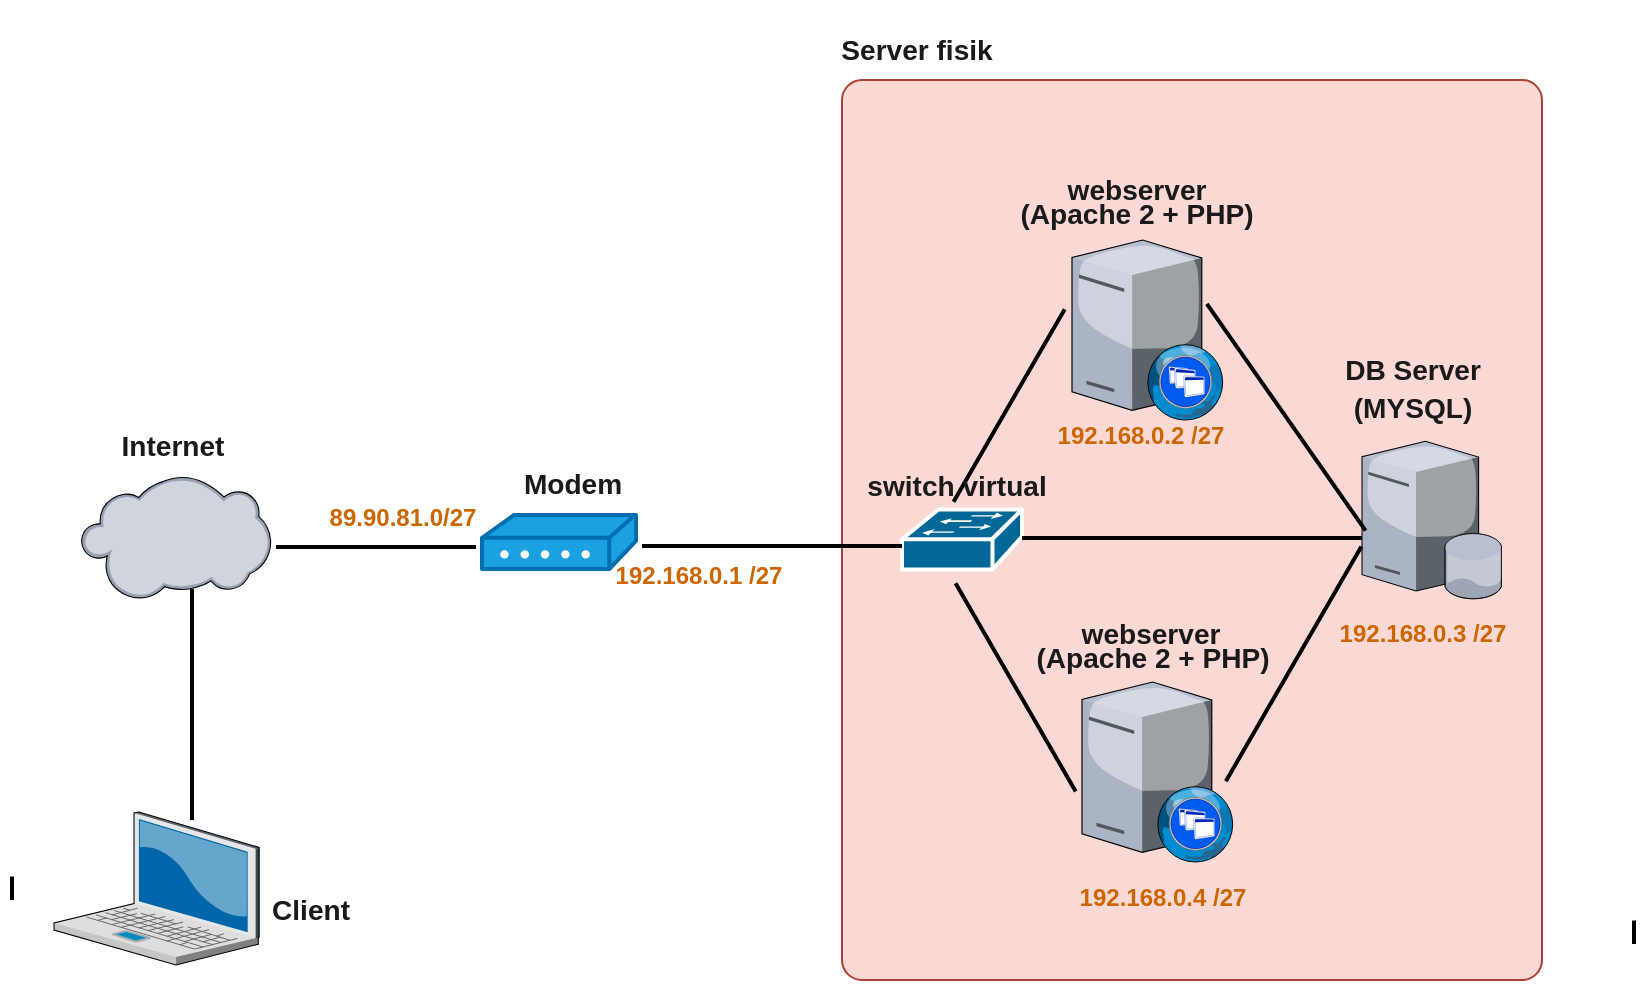 <mxfile version="14.1.3" type="github">
  <diagram id="GfvTxax-OHS727LgkmR5" name="Page-1">
    <mxGraphModel dx="796" dy="401" grid="1" gridSize="10" guides="1" tooltips="1" connect="1" arrows="1" fold="1" page="1" pageScale="1" pageWidth="1100" pageHeight="850" math="0" shadow="0">
      <root>
        <mxCell id="0" />
        <mxCell id="1" parent="0" />
        <mxCell id="E7ruoK5HPgACs9fxQLBW-10" value="" style="html=1;outlineConnect=0;whiteSpace=wrap;fillColor=#fad9d5;shape=mxgraph.archimate3.application;archiType=rounded;strokeColor=#ae4132;" vertex="1" parent="1">
          <mxGeometry x="460" y="70" width="350" height="450" as="geometry" />
        </mxCell>
        <mxCell id="E7ruoK5HPgACs9fxQLBW-1" value="" style="verticalLabelPosition=bottom;aspect=fixed;html=1;verticalAlign=top;strokeColor=none;align=center;outlineConnect=0;shape=mxgraph.citrix.database_server;fillColor=#FFE45E;fontColor=#5AA9E6;" vertex="1" parent="1">
          <mxGeometry x="720" y="250.63" width="70" height="78.75" as="geometry" />
        </mxCell>
        <mxCell id="E7ruoK5HPgACs9fxQLBW-2" value="" style="verticalLabelPosition=bottom;aspect=fixed;html=1;verticalAlign=top;strokeColor=none;align=center;outlineConnect=0;shape=mxgraph.citrix.cloud;fillColor=#FFE45E;fontColor=#5AA9E6;" vertex="1" parent="1">
          <mxGeometry x="79.5" y="268" width="95" height="62" as="geometry" />
        </mxCell>
        <mxCell id="E7ruoK5HPgACs9fxQLBW-5" value="" style="verticalLabelPosition=bottom;aspect=fixed;html=1;verticalAlign=top;strokeColor=none;align=center;outlineConnect=0;shape=mxgraph.citrix.laptop_2;fillColor=#FFE45E;fontColor=#5AA9E6;direction=east;" vertex="1" parent="1">
          <mxGeometry x="66" y="436" width="102.59" height="76.5" as="geometry" />
        </mxCell>
        <mxCell id="E7ruoK5HPgACs9fxQLBW-6" value="" style="verticalLabelPosition=bottom;aspect=fixed;html=1;verticalAlign=top;strokeColor=none;align=center;outlineConnect=0;shape=mxgraph.citrix.xenapp_web;fillColor=#FFE45E;fontColor=#5AA9E6;" vertex="1" parent="1">
          <mxGeometry x="575" y="150" width="76" height="90" as="geometry" />
        </mxCell>
        <mxCell id="E7ruoK5HPgACs9fxQLBW-9" value="" style="shape=mxgraph.cisco.modems_and_phones.modem;html=1;pointerEvents=1;dashed=0;fillColor=#1ba1e2;strokeColor=#006EAF;strokeWidth=2;verticalLabelPosition=bottom;verticalAlign=top;align=center;outlineConnect=0;fontColor=#ffffff;" vertex="1" parent="1">
          <mxGeometry x="280" y="287.5" width="77" height="27" as="geometry" />
        </mxCell>
        <mxCell id="E7ruoK5HPgACs9fxQLBW-12" style="edgeStyle=orthogonalEdgeStyle;orthogonalLoop=1;jettySize=auto;html=1;exitX=0.5;exitY=1;exitDx=0;exitDy=0;exitPerimeter=0;strokeColor=#FF6392;fontColor=#5AA9E6;" edge="1" parent="1" source="E7ruoK5HPgACs9fxQLBW-10" target="E7ruoK5HPgACs9fxQLBW-10">
          <mxGeometry relative="1" as="geometry" />
        </mxCell>
        <mxCell id="E7ruoK5HPgACs9fxQLBW-25" value="" style="verticalLabelPosition=bottom;aspect=fixed;html=1;verticalAlign=top;strokeColor=none;align=center;outlineConnect=0;shape=mxgraph.citrix.xenapp_web;fillColor=#FFE45E;fontColor=#5AA9E6;" vertex="1" parent="1">
          <mxGeometry x="580" y="371" width="76" height="90" as="geometry" />
        </mxCell>
        <mxCell id="E7ruoK5HPgACs9fxQLBW-36" value="&lt;h3&gt;&lt;b&gt;&lt;font color=&quot;#1a1a1a&quot;&gt;webserver&lt;/font&gt;&lt;/b&gt;&lt;/h3&gt;&lt;div&gt;&lt;br&gt;&lt;/div&gt;" style="text;html=1;resizable=0;autosize=1;align=center;verticalAlign=middle;points=[];fillColor=none;strokeColor=none;rounded=0;sketch=0;fontColor=#5AA9E6;" vertex="1" parent="1">
          <mxGeometry x="567" y="102" width="80" height="60" as="geometry" />
        </mxCell>
        <mxCell id="E7ruoK5HPgACs9fxQLBW-37" value="" style="shape=mxgraph.cisco.switches.workgroup_switch;html=1;pointerEvents=1;dashed=0;fillColor=#036897;strokeColor=#ffffff;strokeWidth=2;verticalLabelPosition=bottom;verticalAlign=top;align=center;outlineConnect=0;rounded=0;sketch=0;fontColor=#5AA9E6;" vertex="1" parent="1">
          <mxGeometry x="490" y="284.75" width="60" height="30" as="geometry" />
        </mxCell>
        <mxCell id="E7ruoK5HPgACs9fxQLBW-38" value="&lt;h3&gt;&lt;font color=&quot;#1a1a1a&quot;&gt;(Apache 2 + PHP)&lt;/font&gt;&lt;/h3&gt;" style="text;html=1;resizable=0;autosize=1;align=center;verticalAlign=middle;points=[];fillColor=none;strokeColor=none;rounded=0;sketch=0;fontColor=#5AA9E6;" vertex="1" parent="1">
          <mxGeometry x="542" y="112" width="130" height="50" as="geometry" />
        </mxCell>
        <mxCell id="E7ruoK5HPgACs9fxQLBW-39" value="&lt;h3&gt;&lt;font color=&quot;#1a1a1a&quot;&gt;(Apache 2 + PHP)&lt;/font&gt;&lt;/h3&gt;" style="text;html=1;resizable=0;autosize=1;align=center;verticalAlign=middle;points=[];fillColor=none;strokeColor=none;rounded=0;sketch=0;fontColor=#5AA9E6;" vertex="1" parent="1">
          <mxGeometry x="550" y="334.38" width="130" height="50" as="geometry" />
        </mxCell>
        <mxCell id="E7ruoK5HPgACs9fxQLBW-40" value="&lt;h3&gt;&lt;b&gt;&lt;font color=&quot;#1a1a1a&quot;&gt;webserver&lt;/font&gt;&lt;/b&gt;&lt;/h3&gt;&lt;div&gt;&lt;br&gt;&lt;/div&gt;" style="text;html=1;resizable=0;autosize=1;align=center;verticalAlign=middle;points=[];fillColor=none;strokeColor=none;rounded=0;sketch=0;fontColor=#5AA9E6;" vertex="1" parent="1">
          <mxGeometry x="574" y="324.38" width="80" height="60" as="geometry" />
        </mxCell>
        <mxCell id="E7ruoK5HPgACs9fxQLBW-41" value="&lt;h3&gt;&lt;font color=&quot;#1a1a1a&quot;&gt;(MYSQL)&lt;/font&gt;&lt;/h3&gt;" style="text;html=1;resizable=0;autosize=1;align=center;verticalAlign=middle;points=[];fillColor=none;strokeColor=none;rounded=0;sketch=0;fontColor=#5AA9E6;" vertex="1" parent="1">
          <mxGeometry x="710" y="209" width="70" height="50" as="geometry" />
        </mxCell>
        <mxCell id="E7ruoK5HPgACs9fxQLBW-42" value="&lt;h3&gt;&lt;font color=&quot;#1a1a1a&quot;&gt;DB Server&lt;/font&gt;&lt;/h3&gt;" style="text;html=1;resizable=0;autosize=1;align=center;verticalAlign=middle;points=[];fillColor=none;strokeColor=none;rounded=0;sketch=0;fontColor=#5AA9E6;" vertex="1" parent="1">
          <mxGeometry x="705" y="190" width="80" height="50" as="geometry" />
        </mxCell>
        <mxCell id="E7ruoK5HPgACs9fxQLBW-44" value="&lt;h3&gt;&lt;font style=&quot;font-size: 12px&quot; color=&quot;#cc6600&quot;&gt;192.168.0.2 /27&lt;/font&gt;&lt;/h3&gt;" style="text;html=1;resizable=0;autosize=1;align=center;verticalAlign=middle;points=[];fillColor=none;strokeColor=none;rounded=0;sketch=0;fontColor=#5AA9E6;" vertex="1" parent="1">
          <mxGeometry x="559" y="221.5" width="100" height="50" as="geometry" />
        </mxCell>
        <mxCell id="E7ruoK5HPgACs9fxQLBW-45" value="&lt;h3&gt;&lt;font style=&quot;font-size: 12px&quot; color=&quot;#cc6600&quot;&gt;192.168.0.3 /27&lt;/font&gt;&lt;/h3&gt;" style="text;html=1;resizable=0;autosize=1;align=center;verticalAlign=middle;points=[];fillColor=none;strokeColor=none;rounded=0;sketch=0;fontColor=#5AA9E6;" vertex="1" parent="1">
          <mxGeometry x="700" y="321" width="100" height="50" as="geometry" />
        </mxCell>
        <mxCell id="E7ruoK5HPgACs9fxQLBW-46" value="&lt;h3&gt;&lt;font style=&quot;font-size: 12px&quot; color=&quot;#cc6600&quot;&gt;192.168.0.4 /27&lt;/font&gt;&lt;/h3&gt;" style="text;html=1;resizable=0;autosize=1;align=center;verticalAlign=middle;points=[];fillColor=none;strokeColor=none;rounded=0;sketch=0;fontColor=#5AA9E6;" vertex="1" parent="1">
          <mxGeometry x="570" y="453.25" width="100" height="50" as="geometry" />
        </mxCell>
        <mxCell id="E7ruoK5HPgACs9fxQLBW-47" value="&lt;h3&gt;&lt;font style=&quot;font-size: 12px&quot; color=&quot;#cc6600&quot;&gt;192.168.0.1 /27&lt;/font&gt;&lt;/h3&gt;" style="text;html=1;resizable=0;autosize=1;align=center;verticalAlign=middle;points=[];fillColor=none;strokeColor=none;rounded=0;sketch=0;fontColor=#5AA9E6;" vertex="1" parent="1">
          <mxGeometry x="338" y="292" width="100" height="50" as="geometry" />
        </mxCell>
        <mxCell id="E7ruoK5HPgACs9fxQLBW-48" value="&lt;h3&gt;&lt;font style=&quot;font-size: 12px&quot; color=&quot;#cc6600&quot;&gt;89.90.81.0/27&lt;/font&gt;&lt;/h3&gt;" style="text;html=1;resizable=0;autosize=1;align=center;verticalAlign=middle;points=[];fillColor=none;strokeColor=none;rounded=0;sketch=0;fontColor=#5AA9E6;" vertex="1" parent="1">
          <mxGeometry x="195" y="263" width="90" height="50" as="geometry" />
        </mxCell>
        <mxCell id="E7ruoK5HPgACs9fxQLBW-49" value="&lt;h3&gt;&lt;font color=&quot;#1a1a1a&quot;&gt;Modem&lt;/font&gt;&lt;/h3&gt;" style="text;html=1;resizable=0;autosize=1;align=center;verticalAlign=middle;points=[];fillColor=none;strokeColor=none;rounded=0;sketch=0;fontColor=#5AA9E6;" vertex="1" parent="1">
          <mxGeometry x="295" y="246.5" width="60" height="50" as="geometry" />
        </mxCell>
        <mxCell id="E7ruoK5HPgACs9fxQLBW-50" value="&lt;h3&gt;&lt;font color=&quot;#1a1a1a&quot;&gt;Internet&lt;/font&gt;&lt;/h3&gt;" style="text;html=1;resizable=0;autosize=1;align=center;verticalAlign=middle;points=[];fillColor=none;strokeColor=none;rounded=0;sketch=0;fontColor=#5AA9E6;" vertex="1" parent="1">
          <mxGeometry x="90" y="228" width="70" height="50" as="geometry" />
        </mxCell>
        <mxCell id="E7ruoK5HPgACs9fxQLBW-51" value="&lt;h3&gt;&lt;font color=&quot;#1a1a1a&quot;&gt;Client&lt;/font&gt;&lt;/h3&gt;" style="text;html=1;resizable=0;autosize=1;align=center;verticalAlign=middle;points=[];fillColor=none;strokeColor=none;rounded=0;sketch=0;fontColor=#5AA9E6;" vertex="1" parent="1">
          <mxGeometry x="168.59" y="460" width="50" height="50" as="geometry" />
        </mxCell>
        <mxCell id="E7ruoK5HPgACs9fxQLBW-52" value="&lt;h3&gt;&lt;font color=&quot;#1a1a1a&quot;&gt;Server fisik&lt;/font&gt;&lt;/h3&gt;" style="text;html=1;resizable=0;autosize=1;align=center;verticalAlign=middle;points=[];fillColor=none;strokeColor=none;rounded=0;sketch=0;fontColor=#5AA9E6;" vertex="1" parent="1">
          <mxGeometry x="452" y="30" width="90" height="50" as="geometry" />
        </mxCell>
        <mxCell id="E7ruoK5HPgACs9fxQLBW-53" value="" style="line;strokeWidth=2;html=1;rounded=0;sketch=0;fillColor=#FFE45E;fontColor=#5AA9E6;" vertex="1" parent="1">
          <mxGeometry x="550" y="294" width="170" height="10" as="geometry" />
        </mxCell>
        <mxCell id="E7ruoK5HPgACs9fxQLBW-54" value="" style="line;strokeWidth=2;html=1;rounded=0;sketch=0;fillColor=#FFE45E;fontColor=#5AA9E6;" vertex="1" parent="1">
          <mxGeometry x="360" y="288" width="130" height="30" as="geometry" />
        </mxCell>
        <mxCell id="E7ruoK5HPgACs9fxQLBW-55" value="" style="line;strokeWidth=2;html=1;rounded=0;sketch=0;fillColor=#FFE45E;fontColor=#5AA9E6;" vertex="1" parent="1">
          <mxGeometry x="177" y="298.5" width="100" height="10" as="geometry" />
        </mxCell>
        <mxCell id="E7ruoK5HPgACs9fxQLBW-57" value="" style="line;strokeWidth=2;direction=south;html=1;rounded=0;sketch=0;fillColor=#FFE45E;fontColor=#5AA9E6;" vertex="1" parent="1">
          <mxGeometry x="130" y="324.38" width="10" height="115.62" as="geometry" />
        </mxCell>
        <mxCell id="E7ruoK5HPgACs9fxQLBW-58" value="" style="line;strokeWidth=2;html=1;rounded=0;sketch=0;fillColor=#FFE45E;fontColor=#5AA9E6;rotation=-60;" vertex="1" parent="1">
          <mxGeometry x="488" y="171.89" width="111.14" height="121.61" as="geometry" />
        </mxCell>
        <mxCell id="E7ruoK5HPgACs9fxQLBW-59" value="" style="line;strokeWidth=2;html=1;rounded=0;sketch=0;fillColor=#FFE45E;fontColor=#5AA9E6;rotation=-120;" vertex="1" parent="1">
          <mxGeometry x="486.75" y="312.9" width="120.14" height="121.61" as="geometry" />
        </mxCell>
        <mxCell id="E7ruoK5HPgACs9fxQLBW-43" value="&lt;h3&gt;&lt;font color=&quot;#1a1a1a&quot;&gt;switch virtual&lt;/font&gt;&lt;/h3&gt;" style="text;html=1;resizable=0;autosize=1;align=center;verticalAlign=middle;points=[];fillColor=none;strokeColor=none;rounded=0;sketch=0;fontColor=#5AA9E6;" vertex="1" parent="1">
          <mxGeometry x="462" y="248" width="110" height="50" as="geometry" />
        </mxCell>
        <mxCell id="E7ruoK5HPgACs9fxQLBW-60" value="" style="line;strokeWidth=2;html=1;rounded=0;sketch=0;fillColor=#FFE45E;fontColor=#5AA9E6;rotation=-125;" vertex="1" parent="1">
          <mxGeometry x="612.94" y="177.81" width="138.33" height="121.61" as="geometry" />
        </mxCell>
        <mxCell id="E7ruoK5HPgACs9fxQLBW-62" value="" style="line;strokeWidth=2;html=1;rounded=0;sketch=0;fillColor=#FFE45E;fontColor=#5AA9E6;rotation=-60;" vertex="1" parent="1">
          <mxGeometry x="618.05" y="332.4" width="135.52" height="59.03" as="geometry" />
        </mxCell>
        <mxCell id="E7ruoK5HPgACs9fxQLBW-63" value="" style="line;strokeWidth=2;direction=south;html=1;rounded=0;sketch=0;fillColor=#FFE45E;fontColor=#5AA9E6;" vertex="1" parent="1">
          <mxGeometry x="40" y="468.25" width="10" height="11.75" as="geometry" />
        </mxCell>
        <mxCell id="E7ruoK5HPgACs9fxQLBW-65" value="" style="line;strokeWidth=2;direction=south;html=1;rounded=0;sketch=0;fillColor=#FFE45E;fontColor=#5AA9E6;" vertex="1" parent="1">
          <mxGeometry x="851" y="490.25" width="10" height="11.75" as="geometry" />
        </mxCell>
      </root>
    </mxGraphModel>
  </diagram>
</mxfile>
